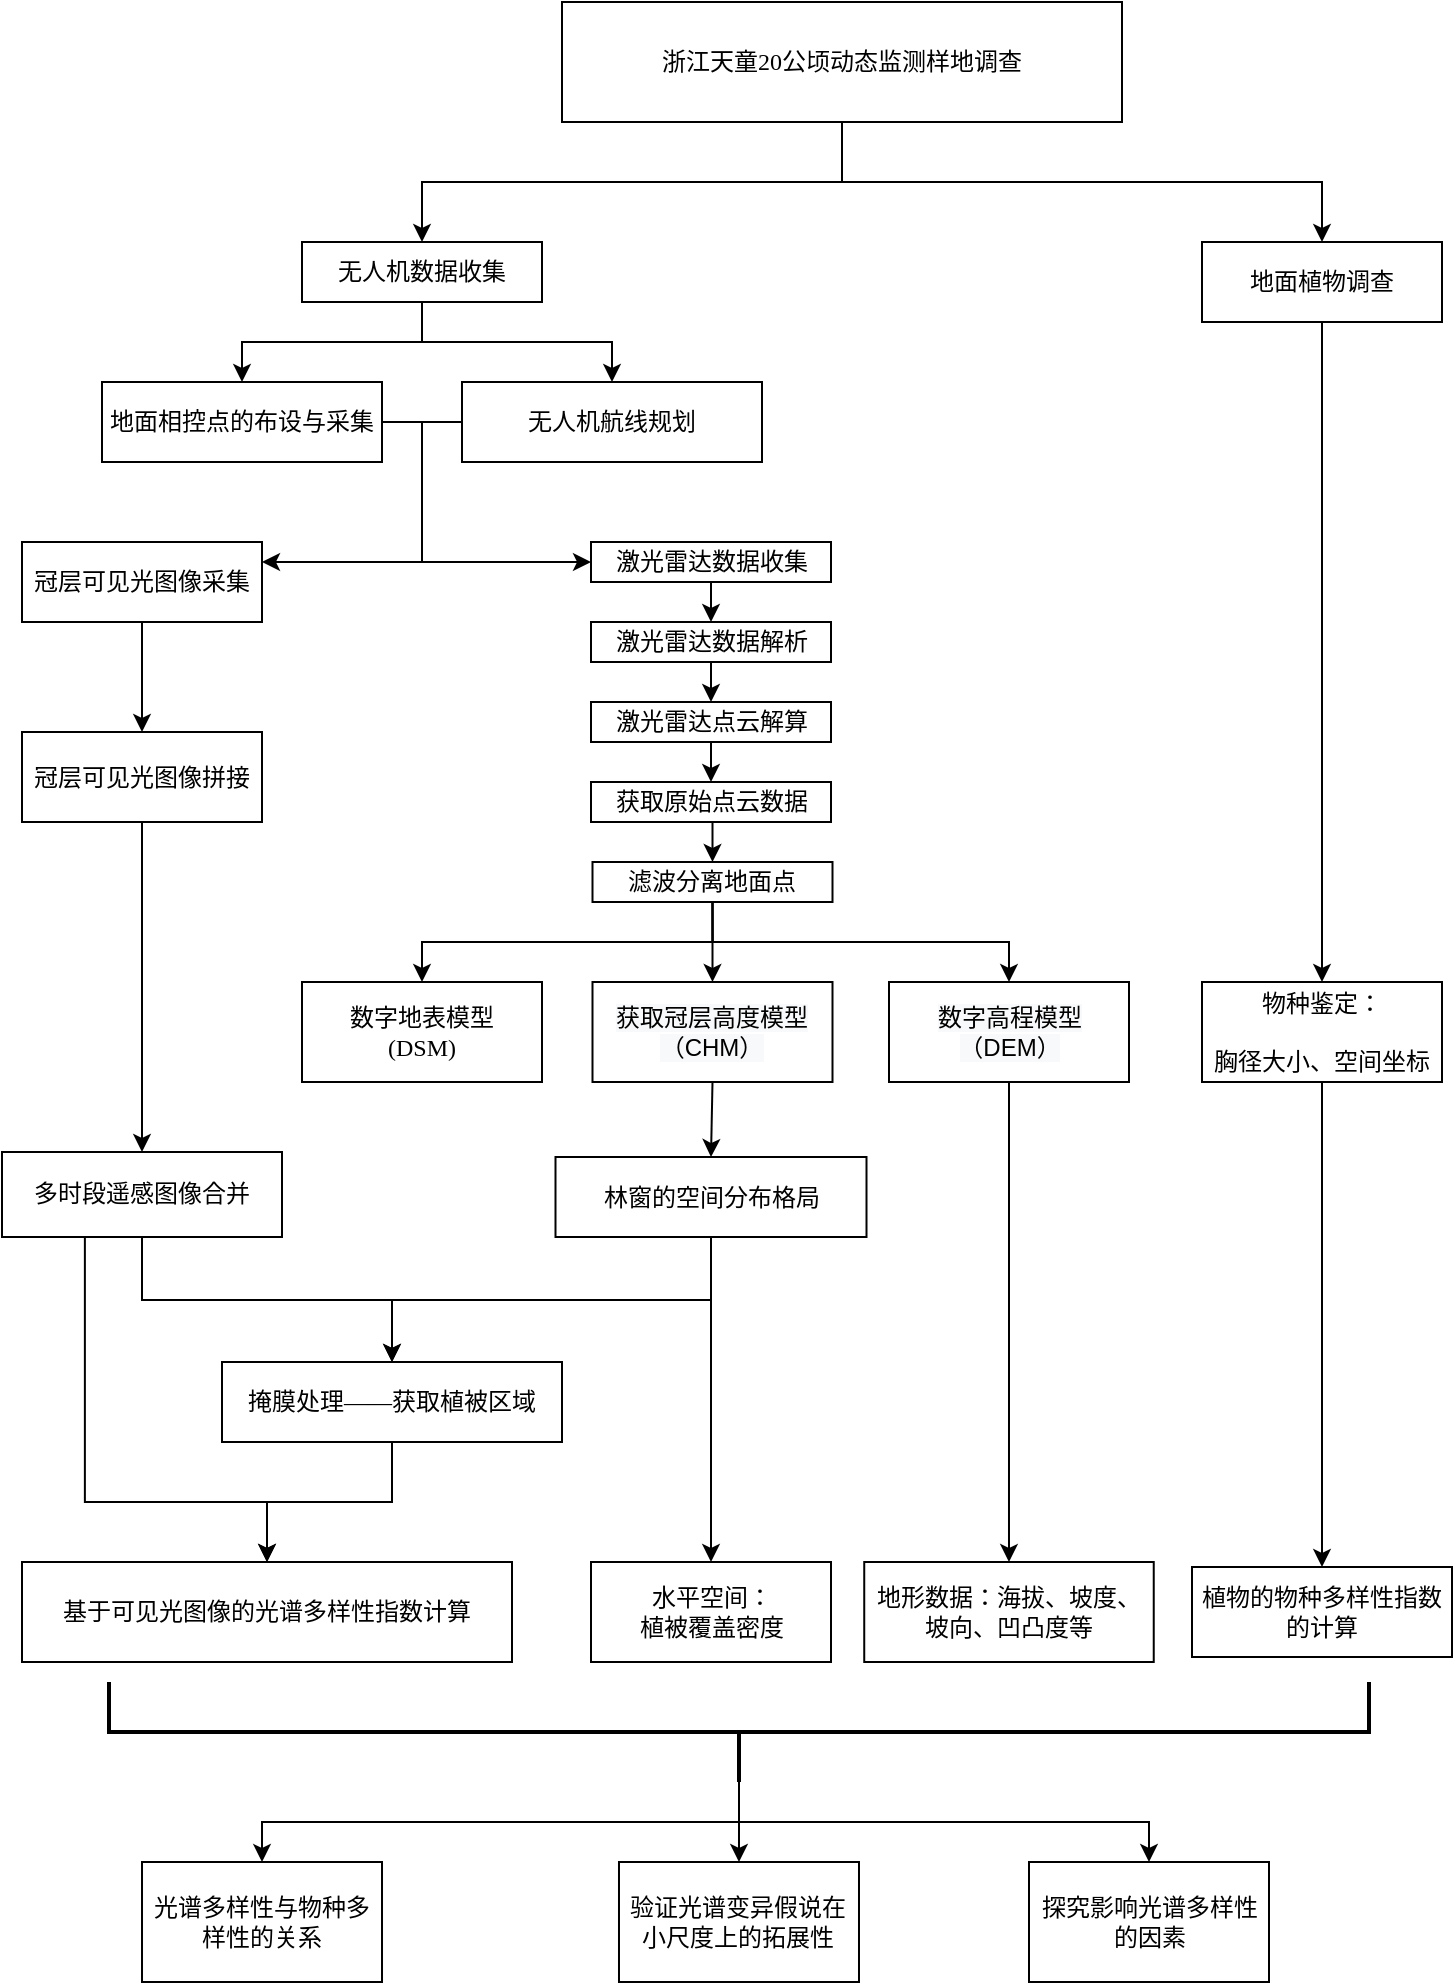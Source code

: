 <mxfile version="17.4.5" type="github" pages="2">
  <diagram id="Z73tbLHPOR8Vc6FfW8Ey" name="Page-1">
    <mxGraphModel dx="1636" dy="847" grid="1" gridSize="10" guides="1" tooltips="1" connect="1" arrows="1" fold="1" page="1" pageScale="1" pageWidth="827" pageHeight="1169" math="0" shadow="0">
      <root>
        <mxCell id="0" />
        <mxCell id="1" parent="0" />
        <mxCell id="7_Mu6DJWakp7cGuOH3Pt-18" style="edgeStyle=orthogonalEdgeStyle;rounded=0;orthogonalLoop=1;jettySize=auto;html=1;exitX=0.5;exitY=1;exitDx=0;exitDy=0;fontFamily=宋体;" parent="1" source="7_Mu6DJWakp7cGuOH3Pt-6" target="7_Mu6DJWakp7cGuOH3Pt-10" edge="1">
          <mxGeometry relative="1" as="geometry" />
        </mxCell>
        <mxCell id="7_Mu6DJWakp7cGuOH3Pt-19" style="edgeStyle=orthogonalEdgeStyle;rounded=0;orthogonalLoop=1;jettySize=auto;html=1;exitX=0.5;exitY=1;exitDx=0;exitDy=0;entryX=0.5;entryY=0;entryDx=0;entryDy=0;fontFamily=宋体;" parent="1" source="7_Mu6DJWakp7cGuOH3Pt-6" target="7_Mu6DJWakp7cGuOH3Pt-16" edge="1">
          <mxGeometry relative="1" as="geometry" />
        </mxCell>
        <mxCell id="7_Mu6DJWakp7cGuOH3Pt-99" value="" style="edgeStyle=orthogonalEdgeStyle;rounded=0;orthogonalLoop=1;jettySize=auto;html=1;fontFamily=宋体;" parent="1" source="7_Mu6DJWakp7cGuOH3Pt-10" target="7_Mu6DJWakp7cGuOH3Pt-98" edge="1">
          <mxGeometry relative="1" as="geometry" />
        </mxCell>
        <mxCell id="7_Mu6DJWakp7cGuOH3Pt-10" value="地面植物调查" style="whiteSpace=wrap;html=1;rounded=0;fontFamily=宋体;" parent="1" vertex="1">
          <mxGeometry x="630" y="120" width="120" height="40" as="geometry" />
        </mxCell>
        <mxCell id="7_Mu6DJWakp7cGuOH3Pt-135" value="" style="edgeStyle=orthogonalEdgeStyle;rounded=0;orthogonalLoop=1;jettySize=auto;html=1;entryX=0.5;entryY=0;entryDx=0;entryDy=0;exitX=0.5;exitY=1;exitDx=0;exitDy=0;fontFamily=宋体;" parent="1" source="7_Mu6DJWakp7cGuOH3Pt-16" target="7_Mu6DJWakp7cGuOH3Pt-30" edge="1">
          <mxGeometry relative="1" as="geometry">
            <Array as="points">
              <mxPoint x="240" y="170" />
              <mxPoint x="335" y="170" />
            </Array>
          </mxGeometry>
        </mxCell>
        <mxCell id="7_Mu6DJWakp7cGuOH3Pt-137" style="edgeStyle=orthogonalEdgeStyle;rounded=0;orthogonalLoop=1;jettySize=auto;html=1;exitX=0.5;exitY=1;exitDx=0;exitDy=0;entryX=0.5;entryY=0;entryDx=0;entryDy=0;fontFamily=宋体;" parent="1" source="7_Mu6DJWakp7cGuOH3Pt-16" target="7_Mu6DJWakp7cGuOH3Pt-29" edge="1">
          <mxGeometry relative="1" as="geometry" />
        </mxCell>
        <mxCell id="7_Mu6DJWakp7cGuOH3Pt-16" value="无人机数据收集" style="rounded=0;whiteSpace=wrap;html=1;fontFamily=宋体;" parent="1" vertex="1">
          <mxGeometry x="180" y="120" width="120" height="30" as="geometry" />
        </mxCell>
        <mxCell id="7_Mu6DJWakp7cGuOH3Pt-169" value="" style="edgeStyle=elbowEdgeStyle;rounded=0;orthogonalLoop=1;jettySize=auto;elbow=vertical;html=1;exitX=1;exitY=0.5;exitDx=0;exitDy=0;fontFamily=宋体;" parent="1" source="7_Mu6DJWakp7cGuOH3Pt-29" target="7_Mu6DJWakp7cGuOH3Pt-48" edge="1">
          <mxGeometry relative="1" as="geometry">
            <Array as="points">
              <mxPoint x="240" y="280" />
              <mxPoint x="220" y="310" />
              <mxPoint x="240" y="240" />
              <mxPoint x="230" y="250" />
              <mxPoint x="240" y="240" />
              <mxPoint x="240" y="280" />
              <mxPoint x="250" y="270" />
            </Array>
          </mxGeometry>
        </mxCell>
        <mxCell id="7_Mu6DJWakp7cGuOH3Pt-29" value="地面相控点的布设与采集" style="rounded=0;whiteSpace=wrap;html=1;fontFamily=宋体;" parent="1" vertex="1">
          <mxGeometry x="80" y="190" width="140" height="40" as="geometry" />
        </mxCell>
        <mxCell id="7_Mu6DJWakp7cGuOH3Pt-175" style="edgeStyle=elbowEdgeStyle;rounded=0;orthogonalLoop=1;jettySize=auto;elbow=vertical;html=1;entryX=0;entryY=0.5;entryDx=0;entryDy=0;exitX=0;exitY=0.5;exitDx=0;exitDy=0;fontFamily=宋体;" parent="1" source="7_Mu6DJWakp7cGuOH3Pt-30" target="7_Mu6DJWakp7cGuOH3Pt-57" edge="1">
          <mxGeometry relative="1" as="geometry">
            <mxPoint x="260" y="240" as="sourcePoint" />
            <Array as="points">
              <mxPoint x="240" y="250" />
              <mxPoint x="240" y="260" />
              <mxPoint x="250" y="260" />
              <mxPoint x="280" y="310" />
              <mxPoint x="270" y="290" />
              <mxPoint x="240" y="250" />
              <mxPoint x="240" y="230" />
              <mxPoint x="240" y="270" />
            </Array>
          </mxGeometry>
        </mxCell>
        <mxCell id="7_Mu6DJWakp7cGuOH3Pt-30" value="无人机航线规划" style="rounded=0;whiteSpace=wrap;html=1;fontFamily=宋体;" parent="1" vertex="1">
          <mxGeometry x="260" y="190" width="150" height="40" as="geometry" />
        </mxCell>
        <mxCell id="7_Mu6DJWakp7cGuOH3Pt-114" value="" style="edgeStyle=orthogonalEdgeStyle;rounded=0;orthogonalLoop=1;jettySize=auto;html=1;fontFamily=宋体;" parent="1" source="7_Mu6DJWakp7cGuOH3Pt-48" target="7_Mu6DJWakp7cGuOH3Pt-113" edge="1">
          <mxGeometry relative="1" as="geometry" />
        </mxCell>
        <mxCell id="7_Mu6DJWakp7cGuOH3Pt-48" value="冠层可见光图像采集" style="rounded=0;whiteSpace=wrap;html=1;shadow=0;fontFamily=宋体;" parent="1" vertex="1">
          <mxGeometry x="40" y="270" width="120" height="40" as="geometry" />
        </mxCell>
        <mxCell id="7_Mu6DJWakp7cGuOH3Pt-84" style="edgeStyle=orthogonalEdgeStyle;rounded=0;orthogonalLoop=1;jettySize=auto;html=1;entryX=0.5;entryY=0;entryDx=0;entryDy=0;exitX=0.5;exitY=1;exitDx=0;exitDy=0;fontFamily=宋体;" parent="1" source="7_Mu6DJWakp7cGuOH3Pt-57" target="7_Mu6DJWakp7cGuOH3Pt-58" edge="1">
          <mxGeometry relative="1" as="geometry" />
        </mxCell>
        <mxCell id="7_Mu6DJWakp7cGuOH3Pt-57" value="激光雷达数据收集" style="rounded=0;whiteSpace=wrap;html=1;shadow=0;fontFamily=宋体;" parent="1" vertex="1">
          <mxGeometry x="324.5" y="270" width="120" height="20" as="geometry" />
        </mxCell>
        <mxCell id="7_Mu6DJWakp7cGuOH3Pt-61" value="" style="edgeStyle=orthogonalEdgeStyle;rounded=0;orthogonalLoop=1;jettySize=auto;html=1;exitX=0.5;exitY=1;exitDx=0;exitDy=0;entryX=0.5;entryY=0;entryDx=0;entryDy=0;fontFamily=宋体;" parent="1" source="7_Mu6DJWakp7cGuOH3Pt-58" target="7_Mu6DJWakp7cGuOH3Pt-60" edge="1">
          <mxGeometry relative="1" as="geometry">
            <mxPoint x="476.5" y="320" as="sourcePoint" />
            <mxPoint x="471.5" y="370" as="targetPoint" />
          </mxGeometry>
        </mxCell>
        <mxCell id="7_Mu6DJWakp7cGuOH3Pt-58" value="激光雷达数据解析" style="rounded=0;whiteSpace=wrap;html=1;shadow=0;fontFamily=宋体;" parent="1" vertex="1">
          <mxGeometry x="324.5" y="310" width="120" height="20" as="geometry" />
        </mxCell>
        <mxCell id="7_Mu6DJWakp7cGuOH3Pt-96" style="edgeStyle=orthogonalEdgeStyle;rounded=0;orthogonalLoop=1;jettySize=auto;html=1;entryX=0.5;entryY=0;entryDx=0;entryDy=0;exitX=0.5;exitY=1;exitDx=0;exitDy=0;fontFamily=宋体;" parent="1" source="7_Mu6DJWakp7cGuOH3Pt-60" target="7_Mu6DJWakp7cGuOH3Pt-70" edge="1">
          <mxGeometry relative="1" as="geometry">
            <Array as="points">
              <mxPoint x="385.25" y="380" />
              <mxPoint x="385.25" y="380" />
            </Array>
          </mxGeometry>
        </mxCell>
        <mxCell id="7_Mu6DJWakp7cGuOH3Pt-60" value="激光雷达点云解算" style="rounded=0;whiteSpace=wrap;html=1;shadow=0;fontFamily=宋体;" parent="1" vertex="1">
          <mxGeometry x="324.5" y="350" width="120" height="20" as="geometry" />
        </mxCell>
        <mxCell id="7_Mu6DJWakp7cGuOH3Pt-184" value="" style="edgeStyle=elbowEdgeStyle;rounded=0;orthogonalLoop=1;jettySize=auto;elbow=vertical;html=1;fontFamily=宋体;" parent="1" source="7_Mu6DJWakp7cGuOH3Pt-64" target="7_Mu6DJWakp7cGuOH3Pt-183" edge="1">
          <mxGeometry relative="1" as="geometry" />
        </mxCell>
        <mxCell id="7_Mu6DJWakp7cGuOH3Pt-64" value="&#xa;&#xa;&lt;span style=&quot;color: rgb(0, 0, 0); font-family: helvetica; font-size: 12px; font-style: normal; font-weight: 400; letter-spacing: normal; text-align: center; text-indent: 0px; text-transform: none; word-spacing: 0px; background-color: rgb(248, 249, 250); display: inline; float: none;&quot;&gt;数字高程模型&lt;/span&gt;&lt;br style=&quot;color: rgb(0, 0, 0); font-family: helvetica; font-size: 12px; font-style: normal; font-weight: 400; letter-spacing: normal; text-align: center; text-indent: 0px; text-transform: none; word-spacing: 0px; background-color: rgb(248, 249, 250);&quot;&gt;&lt;span style=&quot;color: rgb(0, 0, 0); font-family: helvetica; font-size: 12px; font-style: normal; font-weight: 400; letter-spacing: normal; text-align: center; text-indent: 0px; text-transform: none; word-spacing: 0px; background-color: rgb(248, 249, 250); display: inline; float: none;&quot;&gt;（DEM）&lt;/span&gt;&#xa;&#xa;" style="rounded=0;whiteSpace=wrap;html=1;shadow=0;fontFamily=宋体;" parent="1" vertex="1">
          <mxGeometry x="473.5" y="490" width="120" height="50" as="geometry" />
        </mxCell>
        <mxCell id="7_Mu6DJWakp7cGuOH3Pt-124" style="edgeStyle=orthogonalEdgeStyle;rounded=0;orthogonalLoop=1;jettySize=auto;html=1;entryX=0.5;entryY=0;entryDx=0;entryDy=0;fontFamily=宋体;" parent="1" target="7_Mu6DJWakp7cGuOH3Pt-73" edge="1">
          <mxGeometry relative="1" as="geometry">
            <mxPoint x="385.25" y="410" as="sourcePoint" />
          </mxGeometry>
        </mxCell>
        <mxCell id="7_Mu6DJWakp7cGuOH3Pt-70" value="获取原始点云数据" style="rounded=0;whiteSpace=wrap;html=1;shadow=0;fontFamily=宋体;" parent="1" vertex="1">
          <mxGeometry x="324.5" y="390" width="120" height="20" as="geometry" />
        </mxCell>
        <mxCell id="7_Mu6DJWakp7cGuOH3Pt-126" style="edgeStyle=orthogonalEdgeStyle;rounded=0;orthogonalLoop=1;jettySize=auto;html=1;exitX=0.5;exitY=1;exitDx=0;exitDy=0;entryX=0.5;entryY=0;entryDx=0;entryDy=0;fontFamily=宋体;" parent="1" source="7_Mu6DJWakp7cGuOH3Pt-73" target="7_Mu6DJWakp7cGuOH3Pt-82" edge="1">
          <mxGeometry relative="1" as="geometry" />
        </mxCell>
        <mxCell id="7_Mu6DJWakp7cGuOH3Pt-127" style="edgeStyle=orthogonalEdgeStyle;rounded=0;orthogonalLoop=1;jettySize=auto;html=1;exitX=0.5;exitY=1;exitDx=0;exitDy=0;entryX=0.5;entryY=0;entryDx=0;entryDy=0;fontFamily=宋体;" parent="1" source="7_Mu6DJWakp7cGuOH3Pt-73" target="7_Mu6DJWakp7cGuOH3Pt-78" edge="1">
          <mxGeometry relative="1" as="geometry" />
        </mxCell>
        <mxCell id="7_Mu6DJWakp7cGuOH3Pt-128" style="edgeStyle=orthogonalEdgeStyle;rounded=0;orthogonalLoop=1;jettySize=auto;html=1;exitX=0.5;exitY=1;exitDx=0;exitDy=0;entryX=0.5;entryY=0;entryDx=0;entryDy=0;fontFamily=宋体;" parent="1" source="7_Mu6DJWakp7cGuOH3Pt-73" target="7_Mu6DJWakp7cGuOH3Pt-64" edge="1">
          <mxGeometry relative="1" as="geometry" />
        </mxCell>
        <mxCell id="7_Mu6DJWakp7cGuOH3Pt-73" value="滤波分离地面点" style="rounded=0;whiteSpace=wrap;html=1;shadow=0;strokeWidth=1;fontFamily=宋体;" parent="1" vertex="1">
          <mxGeometry x="325.25" y="430" width="120" height="20" as="geometry" />
        </mxCell>
        <mxCell id="7_Mu6DJWakp7cGuOH3Pt-78" value="数字地表模型&lt;br&gt;(DSM)" style="rounded=0;whiteSpace=wrap;html=1;shadow=0;fontFamily=宋体;" parent="1" vertex="1">
          <mxGeometry x="180" y="490" width="120" height="50" as="geometry" />
        </mxCell>
        <mxCell id="7_Mu6DJWakp7cGuOH3Pt-129" style="edgeStyle=orthogonalEdgeStyle;rounded=0;orthogonalLoop=1;jettySize=auto;html=1;exitX=0.5;exitY=1;exitDx=0;exitDy=0;entryX=0.5;entryY=0;entryDx=0;entryDy=0;fontFamily=宋体;" parent="1" source="7_Mu6DJWakp7cGuOH3Pt-82" target="7_Mu6DJWakp7cGuOH3Pt-92" edge="1">
          <mxGeometry relative="1" as="geometry" />
        </mxCell>
        <mxCell id="7_Mu6DJWakp7cGuOH3Pt-82" value="&#xa;&#xa;&lt;span style=&quot;color: rgb(0, 0, 0); font-family: helvetica; font-size: 12px; font-style: normal; font-weight: 400; letter-spacing: normal; text-align: center; text-indent: 0px; text-transform: none; word-spacing: 0px; background-color: rgb(248, 249, 250); display: inline; float: none;&quot;&gt;获取冠层高度模型（CHM）&lt;/span&gt;&#xa;&#xa;" style="rounded=0;whiteSpace=wrap;html=1;shadow=0;fontFamily=宋体;" parent="1" vertex="1">
          <mxGeometry x="325.25" y="490" width="120" height="50" as="geometry" />
        </mxCell>
        <mxCell id="7_Mu6DJWakp7cGuOH3Pt-177" style="edgeStyle=elbowEdgeStyle;rounded=0;orthogonalLoop=1;jettySize=auto;elbow=vertical;html=1;entryX=0.5;entryY=0;entryDx=0;entryDy=0;fontFamily=宋体;" parent="1" source="7_Mu6DJWakp7cGuOH3Pt-92" target="7_Mu6DJWakp7cGuOH3Pt-179" edge="1">
          <mxGeometry relative="1" as="geometry">
            <mxPoint x="220" y="710" as="targetPoint" />
          </mxGeometry>
        </mxCell>
        <mxCell id="7_Mu6DJWakp7cGuOH3Pt-185" style="edgeStyle=elbowEdgeStyle;rounded=0;orthogonalLoop=1;jettySize=auto;elbow=vertical;html=1;exitX=0.5;exitY=1;exitDx=0;exitDy=0;fontFamily=宋体;" parent="1" source="7_Mu6DJWakp7cGuOH3Pt-92" target="7_Mu6DJWakp7cGuOH3Pt-186" edge="1">
          <mxGeometry relative="1" as="geometry">
            <mxPoint x="384.5" y="780" as="targetPoint" />
          </mxGeometry>
        </mxCell>
        <mxCell id="7_Mu6DJWakp7cGuOH3Pt-92" value="林窗的空间分布格局" style="whiteSpace=wrap;html=1;rounded=0;shadow=0;fontFamily=宋体;" parent="1" vertex="1">
          <mxGeometry x="306.75" y="577.5" width="155.5" height="40" as="geometry" />
        </mxCell>
        <mxCell id="7_Mu6DJWakp7cGuOH3Pt-102" value="" style="edgeStyle=orthogonalEdgeStyle;rounded=0;orthogonalLoop=1;jettySize=auto;html=1;fontFamily=宋体;" parent="1" source="7_Mu6DJWakp7cGuOH3Pt-98" target="7_Mu6DJWakp7cGuOH3Pt-101" edge="1">
          <mxGeometry relative="1" as="geometry" />
        </mxCell>
        <mxCell id="7_Mu6DJWakp7cGuOH3Pt-98" value="物种鉴定：&lt;br&gt;&lt;br&gt;胸径大小、空间坐标" style="whiteSpace=wrap;html=1;rounded=0;fontFamily=宋体;" parent="1" vertex="1">
          <mxGeometry x="630" y="490" width="120" height="50" as="geometry" />
        </mxCell>
        <mxCell id="7_Mu6DJWakp7cGuOH3Pt-100" style="edgeStyle=orthogonalEdgeStyle;rounded=0;orthogonalLoop=1;jettySize=auto;html=1;exitX=0.5;exitY=1;exitDx=0;exitDy=0;fontFamily=宋体;" parent="1" source="7_Mu6DJWakp7cGuOH3Pt-10" target="7_Mu6DJWakp7cGuOH3Pt-10" edge="1">
          <mxGeometry relative="1" as="geometry" />
        </mxCell>
        <mxCell id="7_Mu6DJWakp7cGuOH3Pt-101" value="植物的物种多样性指数的计算" style="whiteSpace=wrap;html=1;rounded=0;fontFamily=宋体;" parent="1" vertex="1">
          <mxGeometry x="625" y="782.5" width="130" height="45" as="geometry" />
        </mxCell>
        <mxCell id="7_Mu6DJWakp7cGuOH3Pt-117" value="" style="edgeStyle=orthogonalEdgeStyle;rounded=0;orthogonalLoop=1;jettySize=auto;html=1;fontFamily=宋体;" parent="1" source="7_Mu6DJWakp7cGuOH3Pt-113" target="7_Mu6DJWakp7cGuOH3Pt-116" edge="1">
          <mxGeometry relative="1" as="geometry" />
        </mxCell>
        <mxCell id="7_Mu6DJWakp7cGuOH3Pt-113" value="冠层可见光图像拼接" style="rounded=0;whiteSpace=wrap;html=1;shadow=0;fontFamily=宋体;" parent="1" vertex="1">
          <mxGeometry x="40" y="365" width="120" height="45" as="geometry" />
        </mxCell>
        <mxCell id="7_Mu6DJWakp7cGuOH3Pt-178" style="edgeStyle=elbowEdgeStyle;rounded=0;orthogonalLoop=1;jettySize=auto;elbow=vertical;html=1;exitX=0.5;exitY=1;exitDx=0;exitDy=0;entryX=0.5;entryY=0;entryDx=0;entryDy=0;fontFamily=宋体;" parent="1" source="7_Mu6DJWakp7cGuOH3Pt-116" target="7_Mu6DJWakp7cGuOH3Pt-179" edge="1">
          <mxGeometry relative="1" as="geometry">
            <mxPoint x="220" y="710" as="targetPoint" />
            <mxPoint x="100" y="630" as="sourcePoint" />
          </mxGeometry>
        </mxCell>
        <mxCell id="7_Mu6DJWakp7cGuOH3Pt-192" style="edgeStyle=elbowEdgeStyle;rounded=0;orthogonalLoop=1;jettySize=auto;elbow=vertical;html=1;exitX=0.296;exitY=0.997;exitDx=0;exitDy=0;entryX=0.5;entryY=0;entryDx=0;entryDy=0;exitPerimeter=0;fontFamily=宋体;" parent="1" source="7_Mu6DJWakp7cGuOH3Pt-116" target="7_Mu6DJWakp7cGuOH3Pt-180" edge="1">
          <mxGeometry relative="1" as="geometry">
            <Array as="points">
              <mxPoint x="150" y="750" />
              <mxPoint x="80" y="760" />
              <mxPoint x="70" y="660" />
              <mxPoint x="130" y="750" />
            </Array>
          </mxGeometry>
        </mxCell>
        <mxCell id="7_Mu6DJWakp7cGuOH3Pt-116" value="多时段遥感图像合并" style="rounded=0;whiteSpace=wrap;html=1;shadow=0;fontFamily=宋体;" parent="1" vertex="1">
          <mxGeometry x="30" y="575" width="140" height="42.5" as="geometry" />
        </mxCell>
        <mxCell id="7_Mu6DJWakp7cGuOH3Pt-123" style="edgeStyle=orthogonalEdgeStyle;rounded=0;orthogonalLoop=1;jettySize=auto;html=1;exitX=0.5;exitY=1;exitDx=0;exitDy=0;fontFamily=宋体;" parent="1" source="7_Mu6DJWakp7cGuOH3Pt-60" target="7_Mu6DJWakp7cGuOH3Pt-60" edge="1">
          <mxGeometry relative="1" as="geometry" />
        </mxCell>
        <mxCell id="7_Mu6DJWakp7cGuOH3Pt-176" style="edgeStyle=elbowEdgeStyle;rounded=0;orthogonalLoop=1;jettySize=auto;elbow=vertical;html=1;exitX=0.5;exitY=1;exitDx=0;exitDy=0;fontFamily=宋体;" parent="1" source="7_Mu6DJWakp7cGuOH3Pt-92" target="7_Mu6DJWakp7cGuOH3Pt-92" edge="1">
          <mxGeometry relative="1" as="geometry" />
        </mxCell>
        <mxCell id="7_Mu6DJWakp7cGuOH3Pt-181" value="" style="edgeStyle=elbowEdgeStyle;rounded=0;orthogonalLoop=1;jettySize=auto;elbow=vertical;html=1;fontFamily=宋体;" parent="1" source="7_Mu6DJWakp7cGuOH3Pt-179" target="7_Mu6DJWakp7cGuOH3Pt-180" edge="1">
          <mxGeometry relative="1" as="geometry" />
        </mxCell>
        <mxCell id="7_Mu6DJWakp7cGuOH3Pt-179" value="掩膜处理——获取植被区域" style="rounded=0;whiteSpace=wrap;html=1;shadow=0;strokeWidth=1;fontFamily=宋体;" parent="1" vertex="1">
          <mxGeometry x="140" y="680" width="170" height="40" as="geometry" />
        </mxCell>
        <mxCell id="7_Mu6DJWakp7cGuOH3Pt-180" value="基于可见光图像的光谱多样性指数计算" style="whiteSpace=wrap;html=1;rounded=0;shadow=0;strokeWidth=1;fontFamily=宋体;" parent="1" vertex="1">
          <mxGeometry x="40" y="780" width="245" height="50" as="geometry" />
        </mxCell>
        <mxCell id="7_Mu6DJWakp7cGuOH3Pt-183" value="地形数据：海拔、坡度、&lt;br&gt;坡向、凹凸度等" style="rounded=0;whiteSpace=wrap;html=1;shadow=0;fontFamily=宋体;" parent="1" vertex="1">
          <mxGeometry x="461.12" y="780" width="144.75" height="50" as="geometry" />
        </mxCell>
        <mxCell id="7_Mu6DJWakp7cGuOH3Pt-186" value="水平空间：&lt;br&gt;植被覆盖密度" style="rounded=0;whiteSpace=wrap;html=1;shadow=0;strokeWidth=1;fontFamily=宋体;" parent="1" vertex="1">
          <mxGeometry x="324.5" y="780" width="120" height="50" as="geometry" />
        </mxCell>
        <mxCell id="7_Mu6DJWakp7cGuOH3Pt-6" value="浙江天童20公顷动态监测样地调查" style="whiteSpace=wrap;html=1;rounded=0;fontFamily=宋体;" parent="1" vertex="1">
          <mxGeometry x="310" width="280" height="60" as="geometry" />
        </mxCell>
        <mxCell id="7_Mu6DJWakp7cGuOH3Pt-204" style="edgeStyle=elbowEdgeStyle;rounded=0;orthogonalLoop=1;jettySize=auto;elbow=vertical;html=1;exitX=0;exitY=0.5;exitDx=0;exitDy=0;exitPerimeter=0;fontFamily=宋体;" parent="1" source="7_Mu6DJWakp7cGuOH3Pt-198" target="7_Mu6DJWakp7cGuOH3Pt-205" edge="1">
          <mxGeometry relative="1" as="geometry">
            <mxPoint x="460.333" y="930" as="targetPoint" />
          </mxGeometry>
        </mxCell>
        <mxCell id="7_Mu6DJWakp7cGuOH3Pt-206" style="edgeStyle=elbowEdgeStyle;rounded=0;orthogonalLoop=1;jettySize=auto;elbow=vertical;html=1;exitX=0;exitY=0.5;exitDx=0;exitDy=0;exitPerimeter=0;entryX=0.5;entryY=0;entryDx=0;entryDy=0;fontFamily=宋体;" parent="1" source="7_Mu6DJWakp7cGuOH3Pt-198" target="7_Mu6DJWakp7cGuOH3Pt-207" edge="1">
          <mxGeometry relative="1" as="geometry">
            <mxPoint x="460.276" y="930.0" as="targetPoint" />
            <Array as="points">
              <mxPoint x="410" y="910" />
            </Array>
          </mxGeometry>
        </mxCell>
        <mxCell id="7_Mu6DJWakp7cGuOH3Pt-211" style="edgeStyle=elbowEdgeStyle;rounded=0;orthogonalLoop=1;jettySize=auto;elbow=vertical;html=1;exitX=0;exitY=0.5;exitDx=0;exitDy=0;exitPerimeter=0;fontFamily=宋体;" parent="1" source="7_Mu6DJWakp7cGuOH3Pt-198" target="7_Mu6DJWakp7cGuOH3Pt-212" edge="1">
          <mxGeometry relative="1" as="geometry">
            <mxPoint x="448.552" y="940.0" as="targetPoint" />
          </mxGeometry>
        </mxCell>
        <mxCell id="7_Mu6DJWakp7cGuOH3Pt-198" value="" style="strokeWidth=2;html=1;shape=mxgraph.flowchart.annotation_2;align=left;labelPosition=right;pointerEvents=1;shadow=0;rotation=-90;fontFamily=宋体;" parent="1" vertex="1">
          <mxGeometry x="373.5" y="550" width="50" height="630" as="geometry" />
        </mxCell>
        <mxCell id="7_Mu6DJWakp7cGuOH3Pt-205" value="光谱多样性与物种多样性的关系" style="rounded=0;whiteSpace=wrap;html=1;shadow=0;strokeWidth=1;fontFamily=宋体;" parent="1" vertex="1">
          <mxGeometry x="100.003" y="930" width="120" height="60" as="geometry" />
        </mxCell>
        <mxCell id="7_Mu6DJWakp7cGuOH3Pt-207" value="验证光谱变异假说在小尺度上的拓展性" style="rounded=0;whiteSpace=wrap;html=1;shadow=0;strokeWidth=1;fontFamily=宋体;" parent="1" vertex="1">
          <mxGeometry x="338.496" y="930.0" width="120" height="60" as="geometry" />
        </mxCell>
        <mxCell id="7_Mu6DJWakp7cGuOH3Pt-212" value="探究影响光谱多样性的因素" style="rounded=0;whiteSpace=wrap;html=1;shadow=0;strokeWidth=1;fontFamily=宋体;" parent="1" vertex="1">
          <mxGeometry x="543.502" y="930.0" width="120" height="60" as="geometry" />
        </mxCell>
      </root>
    </mxGraphModel>
  </diagram>
  <diagram id="TKM5LF63PqnuIIkuO-Xy" name="Page-2">
    <mxGraphModel dx="1636" dy="777" grid="1" gridSize="10" guides="1" tooltips="1" connect="1" arrows="1" fold="1" page="1" pageScale="1" pageWidth="827" pageHeight="1169" math="0" shadow="0">
      <root>
        <mxCell id="0" />
        <mxCell id="1" parent="0" />
        <mxCell id="-rg9xrpFD0-h2PxKOG3a-11" style="edgeStyle=orthogonalEdgeStyle;rounded=0;orthogonalLoop=1;jettySize=auto;html=1;exitX=0.5;exitY=1;exitDx=0;exitDy=0;entryX=0.5;entryY=0;entryDx=0;entryDy=0;fontFamily=微软雅黑;fontSize=15;" parent="1" source="gfIr8al_g7rNvuiznyvf-4" target="gfIr8al_g7rNvuiznyvf-35" edge="1">
          <mxGeometry relative="1" as="geometry" />
        </mxCell>
        <mxCell id="gfIr8al_g7rNvuiznyvf-4" value="地面植物调查" style="whiteSpace=wrap;html=1;rounded=0;fontFamily=微软雅黑;fontSize=15;" parent="1" vertex="1">
          <mxGeometry x="589" y="110" width="130" height="60" as="geometry" />
        </mxCell>
        <mxCell id="-rg9xrpFD0-h2PxKOG3a-6" style="edgeStyle=orthogonalEdgeStyle;rounded=0;orthogonalLoop=1;jettySize=auto;html=1;exitX=0.5;exitY=1;exitDx=0;exitDy=0;entryX=0.5;entryY=0;entryDx=0;entryDy=0;fontFamily=微软雅黑;fontSize=15;" parent="1" source="gfIr8al_g7rNvuiznyvf-7" target="gfIr8al_g7rNvuiznyvf-13" edge="1">
          <mxGeometry relative="1" as="geometry" />
        </mxCell>
        <mxCell id="-rg9xrpFD0-h2PxKOG3a-7" style="edgeStyle=orthogonalEdgeStyle;rounded=0;orthogonalLoop=1;jettySize=auto;html=1;exitX=0.5;exitY=1;exitDx=0;exitDy=0;entryX=0.5;entryY=0;entryDx=0;entryDy=0;fontFamily=微软雅黑;fontSize=15;" parent="1" source="gfIr8al_g7rNvuiznyvf-7" target="gfIr8al_g7rNvuiznyvf-15" edge="1">
          <mxGeometry relative="1" as="geometry" />
        </mxCell>
        <mxCell id="gfIr8al_g7rNvuiznyvf-7" value="无人机数据收集" style="rounded=0;whiteSpace=wrap;html=1;fontFamily=微软雅黑;fontSize=15;" parent="1" vertex="1">
          <mxGeometry x="219" y="110" width="130" height="60" as="geometry" />
        </mxCell>
        <mxCell id="-rg9xrpFD0-h2PxKOG3a-10" style="edgeStyle=orthogonalEdgeStyle;rounded=0;orthogonalLoop=1;jettySize=auto;html=1;exitX=0.5;exitY=1;exitDx=0;exitDy=0;entryX=0.5;entryY=0;entryDx=0;entryDy=0;fontFamily=微软雅黑;fontSize=15;" parent="1" source="gfIr8al_g7rNvuiznyvf-13" target="gfIr8al_g7rNvuiznyvf-42" edge="1">
          <mxGeometry relative="1" as="geometry" />
        </mxCell>
        <mxCell id="gfIr8al_g7rNvuiznyvf-13" value="冠层可见光图像采集" style="rounded=0;whiteSpace=wrap;html=1;shadow=0;fontFamily=微软雅黑;fontSize=15;" parent="1" vertex="1">
          <mxGeometry x="109" y="210" width="130" height="60" as="geometry" />
        </mxCell>
        <mxCell id="-rg9xrpFD0-h2PxKOG3a-8" style="edgeStyle=orthogonalEdgeStyle;rounded=0;orthogonalLoop=1;jettySize=auto;html=1;exitX=0.5;exitY=1;exitDx=0;exitDy=0;entryX=0.5;entryY=0;entryDx=0;entryDy=0;fontFamily=微软雅黑;fontSize=15;" parent="1" source="gfIr8al_g7rNvuiznyvf-15" target="gfIr8al_g7rNvuiznyvf-30" edge="1">
          <mxGeometry relative="1" as="geometry" />
        </mxCell>
        <mxCell id="-rg9xrpFD0-h2PxKOG3a-9" style="edgeStyle=orthogonalEdgeStyle;rounded=0;orthogonalLoop=1;jettySize=auto;html=1;exitX=0.5;exitY=1;exitDx=0;exitDy=0;entryX=0.5;entryY=0;entryDx=0;entryDy=0;fontFamily=微软雅黑;fontSize=15;" parent="1" source="gfIr8al_g7rNvuiznyvf-15" target="gfIr8al_g7rNvuiznyvf-21" edge="1">
          <mxGeometry relative="1" as="geometry" />
        </mxCell>
        <mxCell id="gfIr8al_g7rNvuiznyvf-15" value="激光雷达数据收集" style="rounded=0;whiteSpace=wrap;html=1;shadow=0;fontFamily=微软雅黑;fontSize=15;" parent="1" vertex="1">
          <mxGeometry x="339" y="210" width="130" height="60" as="geometry" />
        </mxCell>
        <mxCell id="gfIr8al_g7rNvuiznyvf-20" value="" style="edgeStyle=elbowEdgeStyle;rounded=0;orthogonalLoop=1;jettySize=auto;elbow=vertical;html=1;fontFamily=微软雅黑;fontSize=15;" parent="1" source="gfIr8al_g7rNvuiznyvf-21" target="gfIr8al_g7rNvuiznyvf-48" edge="1">
          <mxGeometry relative="1" as="geometry" />
        </mxCell>
        <mxCell id="gfIr8al_g7rNvuiznyvf-21" value="&#xa;&#xa;&lt;span style=&quot;color: rgb(0, 0, 0); font-family: helvetica; font-size: 15px; font-style: normal; font-weight: 400; letter-spacing: normal; text-align: center; text-indent: 0px; text-transform: none; word-spacing: 0px; background-color: rgb(248, 249, 250); display: inline; float: none;&quot;&gt;数字高程模型&lt;/span&gt;&lt;br style=&quot;color: rgb(0, 0, 0); font-family: helvetica; font-size: 15px; font-style: normal; font-weight: 400; letter-spacing: normal; text-align: center; text-indent: 0px; text-transform: none; word-spacing: 0px; background-color: rgb(248, 249, 250);&quot;&gt;&lt;span style=&quot;color: rgb(0, 0, 0); font-family: helvetica; font-size: 15px; font-style: normal; font-weight: 400; letter-spacing: normal; text-align: center; text-indent: 0px; text-transform: none; word-spacing: 0px; background-color: rgb(248, 249, 250); display: inline; float: none;&quot;&gt;（DEM）&lt;/span&gt;&#xa;&#xa;" style="rounded=0;whiteSpace=wrap;html=1;shadow=0;fontFamily=微软雅黑;fontSize=15;" parent="1" vertex="1">
          <mxGeometry x="429" y="310" width="130" height="60" as="geometry" />
        </mxCell>
        <mxCell id="gfIr8al_g7rNvuiznyvf-29" style="edgeStyle=orthogonalEdgeStyle;rounded=0;orthogonalLoop=1;jettySize=auto;html=1;exitX=0.5;exitY=1;exitDx=0;exitDy=0;entryX=0.5;entryY=0;entryDx=0;entryDy=0;fontFamily=微软雅黑;fontSize=15;" parent="1" source="gfIr8al_g7rNvuiznyvf-30" target="gfIr8al_g7rNvuiznyvf-33" edge="1">
          <mxGeometry relative="1" as="geometry" />
        </mxCell>
        <mxCell id="gfIr8al_g7rNvuiznyvf-30" value="&#xa;&#xa;&lt;span style=&quot;color: rgb(0, 0, 0); font-family: helvetica; font-size: 15px; font-style: normal; font-weight: 400; letter-spacing: normal; text-align: center; text-indent: 0px; text-transform: none; word-spacing: 0px; background-color: rgb(248, 249, 250); display: inline; float: none;&quot;&gt;获取冠层高度模型（CHM）&lt;/span&gt;&#xa;&#xa;" style="rounded=0;whiteSpace=wrap;html=1;shadow=0;fontFamily=微软雅黑;fontSize=15;" parent="1" vertex="1">
          <mxGeometry x="266" y="310" width="130" height="60" as="geometry" />
        </mxCell>
        <mxCell id="gfIr8al_g7rNvuiznyvf-32" style="edgeStyle=elbowEdgeStyle;rounded=0;orthogonalLoop=1;jettySize=auto;elbow=vertical;html=1;exitX=0.5;exitY=1;exitDx=0;exitDy=0;fontFamily=微软雅黑;fontSize=15;" parent="1" source="gfIr8al_g7rNvuiznyvf-33" target="gfIr8al_g7rNvuiznyvf-49" edge="1">
          <mxGeometry relative="1" as="geometry">
            <mxPoint x="413.5" y="620" as="targetPoint" />
          </mxGeometry>
        </mxCell>
        <mxCell id="-rg9xrpFD0-h2PxKOG3a-4" style="edgeStyle=orthogonalEdgeStyle;rounded=0;orthogonalLoop=1;jettySize=auto;html=1;exitX=0;exitY=0.5;exitDx=0;exitDy=0;entryX=0.5;entryY=0;entryDx=0;entryDy=0;fontFamily=微软雅黑;fontSize=15;" parent="1" source="gfIr8al_g7rNvuiznyvf-33" target="gfIr8al_g7rNvuiznyvf-47" edge="1">
          <mxGeometry relative="1" as="geometry" />
        </mxCell>
        <mxCell id="gfIr8al_g7rNvuiznyvf-33" value="林窗的空间分布格局" style="whiteSpace=wrap;html=1;rounded=0;shadow=0;fontFamily=微软雅黑;fontSize=15;" parent="1" vertex="1">
          <mxGeometry x="266" y="400" width="130" height="60" as="geometry" />
        </mxCell>
        <mxCell id="gfIr8al_g7rNvuiznyvf-34" value="" style="edgeStyle=orthogonalEdgeStyle;rounded=0;orthogonalLoop=1;jettySize=auto;html=1;fontFamily=微软雅黑;fontSize=15;" parent="1" source="gfIr8al_g7rNvuiznyvf-35" target="gfIr8al_g7rNvuiznyvf-37" edge="1">
          <mxGeometry relative="1" as="geometry" />
        </mxCell>
        <mxCell id="gfIr8al_g7rNvuiznyvf-35" value="物种鉴定：&lt;br style=&quot;font-size: 15px&quot;&gt;胸径大小、空间坐标" style="whiteSpace=wrap;html=1;rounded=0;fontFamily=微软雅黑;fontSize=15;" parent="1" vertex="1">
          <mxGeometry x="589" y="310" width="130" height="60" as="geometry" />
        </mxCell>
        <mxCell id="gfIr8al_g7rNvuiznyvf-36" style="edgeStyle=orthogonalEdgeStyle;rounded=0;orthogonalLoop=1;jettySize=auto;html=1;exitX=0.5;exitY=1;exitDx=0;exitDy=0;fontFamily=微软雅黑;fontSize=15;" parent="1" edge="1">
          <mxGeometry relative="1" as="geometry">
            <mxPoint x="620" y="160.0" as="sourcePoint" />
            <mxPoint x="620" y="160.0" as="targetPoint" />
          </mxGeometry>
        </mxCell>
        <mxCell id="gfIr8al_g7rNvuiznyvf-37" value="植物的物种多样性指数的计算" style="whiteSpace=wrap;html=1;rounded=0;fontFamily=微软雅黑;fontSize=15;" parent="1" vertex="1">
          <mxGeometry x="589" y="490" width="130" height="60" as="geometry" />
        </mxCell>
        <mxCell id="-rg9xrpFD0-h2PxKOG3a-3" style="edgeStyle=orthogonalEdgeStyle;rounded=0;orthogonalLoop=1;jettySize=auto;html=1;exitX=0.5;exitY=1;exitDx=0;exitDy=0;entryX=0.5;entryY=0;entryDx=0;entryDy=0;fontFamily=微软雅黑;fontSize=15;" parent="1" source="gfIr8al_g7rNvuiznyvf-42" target="gfIr8al_g7rNvuiznyvf-47" edge="1">
          <mxGeometry relative="1" as="geometry" />
        </mxCell>
        <mxCell id="gfIr8al_g7rNvuiznyvf-42" value="多时段遥感图像合并" style="rounded=0;whiteSpace=wrap;html=1;shadow=0;fontFamily=微软雅黑;fontSize=15;" parent="1" vertex="1">
          <mxGeometry x="109" y="310" width="130" height="60" as="geometry" />
        </mxCell>
        <mxCell id="gfIr8al_g7rNvuiznyvf-44" style="edgeStyle=elbowEdgeStyle;rounded=0;orthogonalLoop=1;jettySize=auto;elbow=vertical;html=1;exitX=0.5;exitY=1;exitDx=0;exitDy=0;fontFamily=微软雅黑;fontSize=15;" parent="1" source="gfIr8al_g7rNvuiznyvf-33" target="gfIr8al_g7rNvuiznyvf-33" edge="1">
          <mxGeometry relative="1" as="geometry" />
        </mxCell>
        <mxCell id="gfIr8al_g7rNvuiznyvf-47" value="基于可见光图像的光谱多样性指数计算" style="whiteSpace=wrap;html=1;rounded=0;shadow=0;strokeWidth=1;fontFamily=微软雅黑;fontSize=15;" parent="1" vertex="1">
          <mxGeometry x="109" y="490" width="130" height="60" as="geometry" />
        </mxCell>
        <mxCell id="gfIr8al_g7rNvuiznyvf-48" value="地形数据：海拔、坡度、&lt;br style=&quot;font-size: 15px;&quot;&gt;坡向、凹凸度等" style="rounded=0;whiteSpace=wrap;html=1;shadow=0;fontFamily=微软雅黑;fontSize=15;" parent="1" vertex="1">
          <mxGeometry x="429" y="490" width="130" height="60" as="geometry" />
        </mxCell>
        <mxCell id="gfIr8al_g7rNvuiznyvf-49" value="水平空间：&lt;br style=&quot;font-size: 15px;&quot;&gt;植被覆盖密度" style="rounded=0;whiteSpace=wrap;html=1;shadow=0;strokeWidth=1;fontFamily=微软雅黑;fontSize=15;" parent="1" vertex="1">
          <mxGeometry x="266" y="490" width="130" height="60" as="geometry" />
        </mxCell>
        <mxCell id="-rg9xrpFD0-h2PxKOG3a-12" style="edgeStyle=orthogonalEdgeStyle;rounded=0;orthogonalLoop=1;jettySize=auto;html=1;exitX=0.5;exitY=1;exitDx=0;exitDy=0;entryX=0.5;entryY=0;entryDx=0;entryDy=0;fontSize=15;" parent="1" source="gfIr8al_g7rNvuiznyvf-50" target="gfIr8al_g7rNvuiznyvf-7" edge="1">
          <mxGeometry relative="1" as="geometry" />
        </mxCell>
        <mxCell id="-rg9xrpFD0-h2PxKOG3a-13" style="edgeStyle=orthogonalEdgeStyle;rounded=0;orthogonalLoop=1;jettySize=auto;html=1;exitX=0.5;exitY=1;exitDx=0;exitDy=0;entryX=0.5;entryY=0;entryDx=0;entryDy=0;fontSize=15;" parent="1" source="gfIr8al_g7rNvuiznyvf-50" target="gfIr8al_g7rNvuiznyvf-4" edge="1">
          <mxGeometry relative="1" as="geometry" />
        </mxCell>
        <mxCell id="gfIr8al_g7rNvuiznyvf-50" value="浙江天童20公顷动态监测样地调查" style="whiteSpace=wrap;html=1;rounded=0;fontFamily=微软雅黑;fontSize=15;" parent="1" vertex="1">
          <mxGeometry x="320" width="260" height="60" as="geometry" />
        </mxCell>
        <mxCell id="gfIr8al_g7rNvuiznyvf-53" style="edgeStyle=elbowEdgeStyle;rounded=0;orthogonalLoop=1;jettySize=auto;elbow=vertical;html=1;exitX=0;exitY=0.5;exitDx=0;exitDy=0;exitPerimeter=0;fontFamily=微软雅黑;fontSize=15;" parent="1" source="gfIr8al_g7rNvuiznyvf-54" target="gfIr8al_g7rNvuiznyvf-57" edge="1">
          <mxGeometry relative="1" as="geometry">
            <mxPoint x="467.552" y="660.0" as="targetPoint" />
          </mxGeometry>
        </mxCell>
        <mxCell id="L8TcAmXn8zVK_DMzQYxo-1" style="edgeStyle=orthogonalEdgeStyle;rounded=0;orthogonalLoop=1;jettySize=auto;html=1;exitX=0;exitY=0.5;exitDx=0;exitDy=0;exitPerimeter=0;" parent="1" source="gfIr8al_g7rNvuiznyvf-54" target="L8TcAmXn8zVK_DMzQYxo-2" edge="1">
          <mxGeometry relative="1" as="geometry">
            <mxPoint x="630" y="650" as="targetPoint" />
          </mxGeometry>
        </mxCell>
        <mxCell id="gfIr8al_g7rNvuiznyvf-54" value="" style="strokeWidth=2;html=1;shape=mxgraph.flowchart.annotation_2;align=left;labelPosition=right;pointerEvents=1;shadow=0;rotation=-90;fontFamily=微软雅黑;fontSize=15;" parent="1" vertex="1">
          <mxGeometry x="392.5" y="330" width="50" height="510" as="geometry" />
        </mxCell>
        <mxCell id="gfIr8al_g7rNvuiznyvf-57" value="&lt;span style=&quot;font-size: 10.5pt&quot;&gt;多时相光谱多样性与物种多样性之间的关系，对比单时相。&lt;/span&gt;" style="rounded=0;whiteSpace=wrap;html=1;shadow=0;strokeWidth=1;fontFamily=微软雅黑;fontSize=15;" parent="1" vertex="1">
          <mxGeometry x="250.002" y="650.0" width="130" height="60" as="geometry" />
        </mxCell>
        <mxCell id="L8TcAmXn8zVK_DMzQYxo-2" value="&lt;span style=&quot;font-size: 10.5pt&quot;&gt;光谱多样性与植物物种多样性关系机理&lt;/span&gt;" style="rounded=0;whiteSpace=wrap;html=1;" parent="1" vertex="1">
          <mxGeometry x="500" y="650" width="120" height="60" as="geometry" />
        </mxCell>
      </root>
    </mxGraphModel>
  </diagram>
</mxfile>
